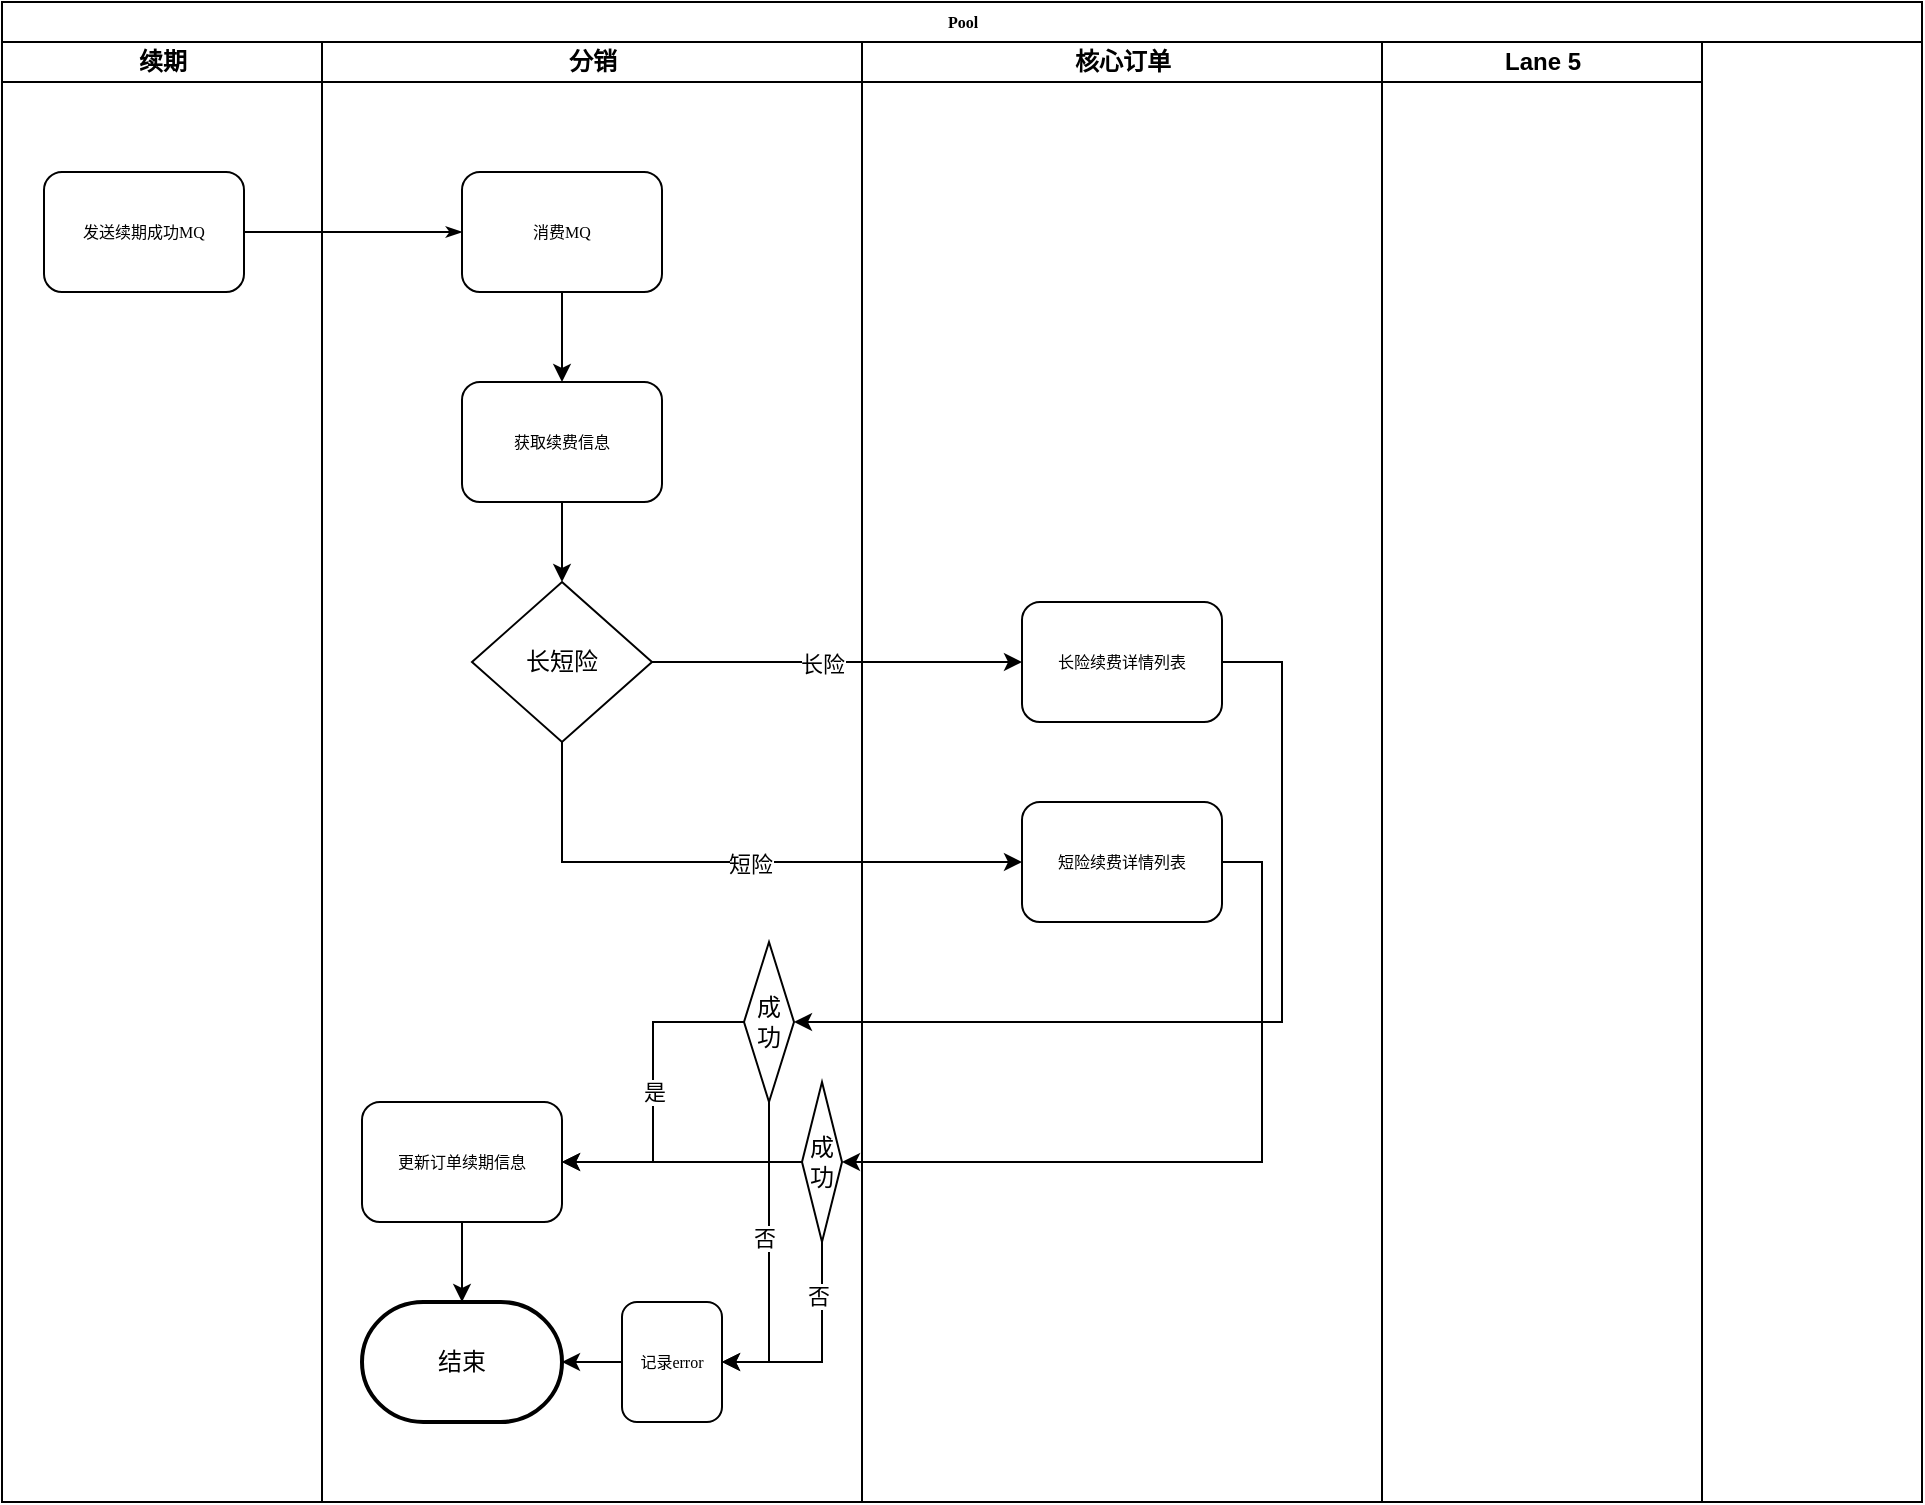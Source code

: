 <mxfile version="13.10.0" type="github">
  <diagram name="Page-1" id="74e2e168-ea6b-b213-b513-2b3c1d86103e">
    <mxGraphModel dx="1426" dy="826" grid="1" gridSize="10" guides="1" tooltips="1" connect="1" arrows="1" fold="1" page="1" pageScale="1" pageWidth="1100" pageHeight="850" background="#ffffff" math="0" shadow="0">
      <root>
        <mxCell id="0" />
        <mxCell id="1" parent="0" />
        <mxCell id="77e6c97f196da883-1" value="Pool" style="swimlane;html=1;childLayout=stackLayout;startSize=20;rounded=0;shadow=0;labelBackgroundColor=none;strokeWidth=1;fontFamily=Verdana;fontSize=8;align=center;" parent="1" vertex="1">
          <mxGeometry x="130" y="30" width="960" height="750" as="geometry" />
        </mxCell>
        <mxCell id="77e6c97f196da883-2" value="续期" style="swimlane;html=1;startSize=20;" parent="77e6c97f196da883-1" vertex="1">
          <mxGeometry y="20" width="160" height="730" as="geometry" />
        </mxCell>
        <mxCell id="77e6c97f196da883-8" value="发送续期成功MQ" style="rounded=1;whiteSpace=wrap;html=1;shadow=0;labelBackgroundColor=none;strokeWidth=1;fontFamily=Verdana;fontSize=8;align=center;" parent="77e6c97f196da883-2" vertex="1">
          <mxGeometry x="21" y="65" width="100" height="60" as="geometry" />
        </mxCell>
        <mxCell id="77e6c97f196da883-26" style="edgeStyle=orthogonalEdgeStyle;rounded=1;html=1;labelBackgroundColor=none;startArrow=none;startFill=0;startSize=5;endArrow=classicThin;endFill=1;endSize=5;jettySize=auto;orthogonalLoop=1;strokeWidth=1;fontFamily=Verdana;fontSize=8" parent="77e6c97f196da883-1" source="77e6c97f196da883-8" target="77e6c97f196da883-11" edge="1">
          <mxGeometry relative="1" as="geometry" />
        </mxCell>
        <mxCell id="77e6c97f196da883-3" value="分销" style="swimlane;html=1;startSize=20;" parent="77e6c97f196da883-1" vertex="1">
          <mxGeometry x="160" y="20" width="270" height="730" as="geometry" />
        </mxCell>
        <mxCell id="nq81JNtwzJ9UbgavTY5W-2" style="edgeStyle=orthogonalEdgeStyle;rounded=0;orthogonalLoop=1;jettySize=auto;html=1;exitX=0.5;exitY=1;exitDx=0;exitDy=0;entryX=0.5;entryY=0;entryDx=0;entryDy=0;" edge="1" parent="77e6c97f196da883-3" source="77e6c97f196da883-11" target="77e6c97f196da883-9">
          <mxGeometry relative="1" as="geometry" />
        </mxCell>
        <mxCell id="77e6c97f196da883-11" value="消费MQ" style="rounded=1;whiteSpace=wrap;html=1;shadow=0;labelBackgroundColor=none;strokeWidth=1;fontFamily=Verdana;fontSize=8;align=center;" parent="77e6c97f196da883-3" vertex="1">
          <mxGeometry x="70" y="65" width="100" height="60" as="geometry" />
        </mxCell>
        <mxCell id="nq81JNtwzJ9UbgavTY5W-3" style="edgeStyle=orthogonalEdgeStyle;rounded=0;orthogonalLoop=1;jettySize=auto;html=1;exitX=0.5;exitY=1;exitDx=0;exitDy=0;" edge="1" parent="77e6c97f196da883-3" source="77e6c97f196da883-9" target="nq81JNtwzJ9UbgavTY5W-1">
          <mxGeometry relative="1" as="geometry" />
        </mxCell>
        <mxCell id="77e6c97f196da883-9" value="获取续费信息" style="rounded=1;whiteSpace=wrap;html=1;shadow=0;labelBackgroundColor=none;strokeWidth=1;fontFamily=Verdana;fontSize=8;align=center;" parent="77e6c97f196da883-3" vertex="1">
          <mxGeometry x="70" y="170" width="100" height="60" as="geometry" />
        </mxCell>
        <mxCell id="nq81JNtwzJ9UbgavTY5W-1" value="长短险" style="rhombus;whiteSpace=wrap;html=1;" vertex="1" parent="77e6c97f196da883-3">
          <mxGeometry x="75" y="270" width="90" height="80" as="geometry" />
        </mxCell>
        <mxCell id="nq81JNtwzJ9UbgavTY5W-17" style="edgeStyle=orthogonalEdgeStyle;rounded=0;orthogonalLoop=1;jettySize=auto;html=1;exitX=0.5;exitY=1;exitDx=0;exitDy=0;" edge="1" parent="77e6c97f196da883-3" source="nq81JNtwzJ9UbgavTY5W-13" target="nq81JNtwzJ9UbgavTY5W-14">
          <mxGeometry relative="1" as="geometry" />
        </mxCell>
        <mxCell id="nq81JNtwzJ9UbgavTY5W-13" value="更新订单续期信息" style="rounded=1;whiteSpace=wrap;html=1;shadow=0;labelBackgroundColor=none;strokeWidth=1;fontFamily=Verdana;fontSize=8;align=center;" vertex="1" parent="77e6c97f196da883-3">
          <mxGeometry x="20" y="530" width="100" height="60" as="geometry" />
        </mxCell>
        <mxCell id="nq81JNtwzJ9UbgavTY5W-14" value="结束" style="strokeWidth=2;html=1;shape=mxgraph.flowchart.terminator;whiteSpace=wrap;" vertex="1" parent="77e6c97f196da883-3">
          <mxGeometry x="20" y="630" width="100" height="60" as="geometry" />
        </mxCell>
        <mxCell id="nq81JNtwzJ9UbgavTY5W-25" value="是" style="edgeStyle=orthogonalEdgeStyle;rounded=0;orthogonalLoop=1;jettySize=auto;html=1;exitX=0;exitY=0.5;exitDx=0;exitDy=0;entryX=1;entryY=0.5;entryDx=0;entryDy=0;" edge="1" parent="77e6c97f196da883-3" source="nq81JNtwzJ9UbgavTY5W-22" target="nq81JNtwzJ9UbgavTY5W-13">
          <mxGeometry relative="1" as="geometry" />
        </mxCell>
        <mxCell id="nq81JNtwzJ9UbgavTY5W-30" style="edgeStyle=orthogonalEdgeStyle;rounded=0;orthogonalLoop=1;jettySize=auto;html=1;exitX=0.5;exitY=1;exitDx=0;exitDy=0;entryX=1;entryY=0.5;entryDx=0;entryDy=0;" edge="1" parent="77e6c97f196da883-3" source="nq81JNtwzJ9UbgavTY5W-22" target="nq81JNtwzJ9UbgavTY5W-28">
          <mxGeometry relative="1" as="geometry" />
        </mxCell>
        <mxCell id="nq81JNtwzJ9UbgavTY5W-35" value="否" style="edgeLabel;html=1;align=center;verticalAlign=middle;resizable=0;points=[];" vertex="1" connectable="0" parent="nq81JNtwzJ9UbgavTY5W-30">
          <mxGeometry x="-0.114" y="-3" relative="1" as="geometry">
            <mxPoint as="offset" />
          </mxGeometry>
        </mxCell>
        <mxCell id="nq81JNtwzJ9UbgavTY5W-22" value="成功" style="rhombus;whiteSpace=wrap;html=1;" vertex="1" parent="77e6c97f196da883-3">
          <mxGeometry x="211" y="450" width="25" height="80" as="geometry" />
        </mxCell>
        <mxCell id="nq81JNtwzJ9UbgavTY5W-33" style="edgeStyle=orthogonalEdgeStyle;rounded=0;orthogonalLoop=1;jettySize=auto;html=1;exitX=0.5;exitY=1;exitDx=0;exitDy=0;entryX=1;entryY=0.5;entryDx=0;entryDy=0;" edge="1" parent="77e6c97f196da883-3" source="nq81JNtwzJ9UbgavTY5W-23" target="nq81JNtwzJ9UbgavTY5W-28">
          <mxGeometry relative="1" as="geometry" />
        </mxCell>
        <mxCell id="nq81JNtwzJ9UbgavTY5W-34" value="否" style="edgeLabel;html=1;align=center;verticalAlign=middle;resizable=0;points=[];" vertex="1" connectable="0" parent="nq81JNtwzJ9UbgavTY5W-33">
          <mxGeometry x="-0.509" y="-2" relative="1" as="geometry">
            <mxPoint as="offset" />
          </mxGeometry>
        </mxCell>
        <mxCell id="nq81JNtwzJ9UbgavTY5W-23" value="成功" style="rhombus;whiteSpace=wrap;html=1;" vertex="1" parent="77e6c97f196da883-3">
          <mxGeometry x="240" y="520" width="20" height="80" as="geometry" />
        </mxCell>
        <mxCell id="nq81JNtwzJ9UbgavTY5W-29" style="edgeStyle=orthogonalEdgeStyle;rounded=0;orthogonalLoop=1;jettySize=auto;html=1;exitX=0;exitY=0.5;exitDx=0;exitDy=0;entryX=1;entryY=0.5;entryDx=0;entryDy=0;entryPerimeter=0;" edge="1" parent="77e6c97f196da883-3" source="nq81JNtwzJ9UbgavTY5W-28" target="nq81JNtwzJ9UbgavTY5W-14">
          <mxGeometry relative="1" as="geometry" />
        </mxCell>
        <mxCell id="nq81JNtwzJ9UbgavTY5W-28" value="记录error" style="rounded=1;whiteSpace=wrap;html=1;shadow=0;labelBackgroundColor=none;strokeWidth=1;fontFamily=Verdana;fontSize=8;align=center;" vertex="1" parent="77e6c97f196da883-3">
          <mxGeometry x="150" y="630" width="50" height="60" as="geometry" />
        </mxCell>
        <mxCell id="77e6c97f196da883-4" value="核心订单" style="swimlane;html=1;startSize=20;" parent="77e6c97f196da883-1" vertex="1">
          <mxGeometry x="430" y="20" width="260" height="730" as="geometry" />
        </mxCell>
        <mxCell id="77e6c97f196da883-12" value="长险续费详情列表" style="rounded=1;whiteSpace=wrap;html=1;shadow=0;labelBackgroundColor=none;strokeWidth=1;fontFamily=Verdana;fontSize=8;align=center;" parent="77e6c97f196da883-4" vertex="1">
          <mxGeometry x="80" y="280" width="100" height="60" as="geometry" />
        </mxCell>
        <mxCell id="nq81JNtwzJ9UbgavTY5W-5" value="短险续费详情列表" style="rounded=1;whiteSpace=wrap;html=1;shadow=0;labelBackgroundColor=none;strokeWidth=1;fontFamily=Verdana;fontSize=8;align=center;" vertex="1" parent="77e6c97f196da883-4">
          <mxGeometry x="80" y="380" width="100" height="60" as="geometry" />
        </mxCell>
        <mxCell id="77e6c97f196da883-6" value="Lane 5" style="swimlane;html=1;startSize=20;" parent="77e6c97f196da883-1" vertex="1">
          <mxGeometry x="690" y="20" width="160" height="730" as="geometry">
            <mxRectangle x="690" y="20" width="30" height="730" as="alternateBounds" />
          </mxGeometry>
        </mxCell>
        <mxCell id="nq81JNtwzJ9UbgavTY5W-4" style="edgeStyle=orthogonalEdgeStyle;rounded=0;orthogonalLoop=1;jettySize=auto;html=1;exitX=1;exitY=0.5;exitDx=0;exitDy=0;entryX=0;entryY=0.5;entryDx=0;entryDy=0;" edge="1" parent="77e6c97f196da883-1" source="nq81JNtwzJ9UbgavTY5W-1" target="77e6c97f196da883-12">
          <mxGeometry relative="1" as="geometry" />
        </mxCell>
        <mxCell id="nq81JNtwzJ9UbgavTY5W-19" value="长险" style="edgeLabel;html=1;align=center;verticalAlign=middle;resizable=0;points=[];" vertex="1" connectable="0" parent="nq81JNtwzJ9UbgavTY5W-4">
          <mxGeometry x="-0.084" y="-1" relative="1" as="geometry">
            <mxPoint as="offset" />
          </mxGeometry>
        </mxCell>
        <mxCell id="nq81JNtwzJ9UbgavTY5W-6" style="edgeStyle=orthogonalEdgeStyle;rounded=0;orthogonalLoop=1;jettySize=auto;html=1;exitX=0.5;exitY=1;exitDx=0;exitDy=0;entryX=0;entryY=0.5;entryDx=0;entryDy=0;" edge="1" parent="77e6c97f196da883-1" source="nq81JNtwzJ9UbgavTY5W-1" target="nq81JNtwzJ9UbgavTY5W-5">
          <mxGeometry relative="1" as="geometry" />
        </mxCell>
        <mxCell id="nq81JNtwzJ9UbgavTY5W-20" value="短险" style="edgeLabel;html=1;align=center;verticalAlign=middle;resizable=0;points=[];" vertex="1" connectable="0" parent="nq81JNtwzJ9UbgavTY5W-6">
          <mxGeometry x="0.061" y="-1" relative="1" as="geometry">
            <mxPoint as="offset" />
          </mxGeometry>
        </mxCell>
        <mxCell id="nq81JNtwzJ9UbgavTY5W-24" style="edgeStyle=orthogonalEdgeStyle;rounded=0;orthogonalLoop=1;jettySize=auto;html=1;exitX=1;exitY=0.5;exitDx=0;exitDy=0;entryX=1;entryY=0.5;entryDx=0;entryDy=0;" edge="1" parent="77e6c97f196da883-1" source="77e6c97f196da883-12" target="nq81JNtwzJ9UbgavTY5W-22">
          <mxGeometry relative="1" as="geometry">
            <Array as="points">
              <mxPoint x="640" y="330" />
              <mxPoint x="640" y="510" />
            </Array>
          </mxGeometry>
        </mxCell>
        <mxCell id="nq81JNtwzJ9UbgavTY5W-31" style="edgeStyle=orthogonalEdgeStyle;rounded=0;orthogonalLoop=1;jettySize=auto;html=1;exitX=1;exitY=0.5;exitDx=0;exitDy=0;entryX=1;entryY=0.5;entryDx=0;entryDy=0;" edge="1" parent="77e6c97f196da883-1" source="nq81JNtwzJ9UbgavTY5W-5" target="nq81JNtwzJ9UbgavTY5W-23">
          <mxGeometry relative="1" as="geometry" />
        </mxCell>
        <mxCell id="nq81JNtwzJ9UbgavTY5W-32" style="edgeStyle=orthogonalEdgeStyle;rounded=0;orthogonalLoop=1;jettySize=auto;html=1;exitX=0;exitY=0.5;exitDx=0;exitDy=0;" edge="1" parent="1" source="nq81JNtwzJ9UbgavTY5W-23">
          <mxGeometry relative="1" as="geometry">
            <mxPoint x="410" y="610" as="targetPoint" />
          </mxGeometry>
        </mxCell>
      </root>
    </mxGraphModel>
  </diagram>
</mxfile>
